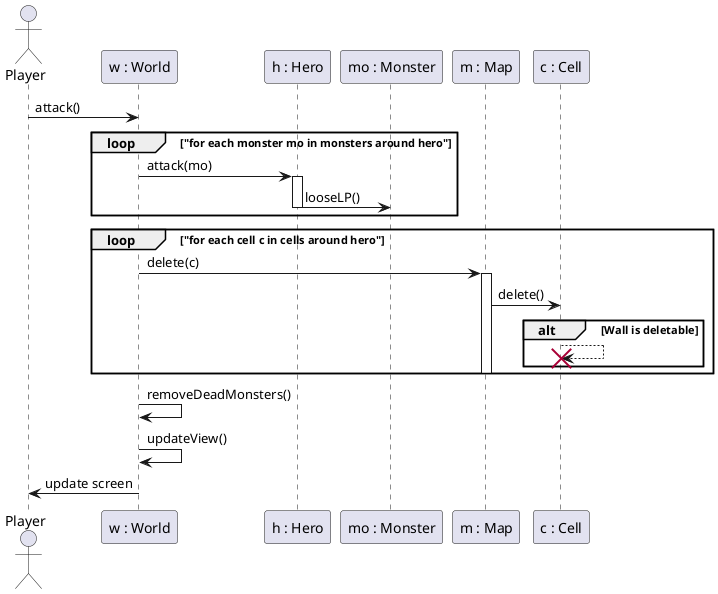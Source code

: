@startuml

actor Player


Player -> "w : World": attack()


loop "for each monster mo in monsters around hero"
  "w : World" -> "h : Hero": attack(mo)
  activate "h : Hero"
    "h : Hero" -> "mo : Monster" : looseLP()
  deactivate
end




loop "for each cell c in cells around hero"
  "w : World" -> "m : Map": delete(c)
  activate "m : Map"
    "m : Map" -> "c : Cell" : delete()
    alt Wall is deletable
        "c : Cell" --> "c : Cell" !!
    end
  deactivate
end


"w : World" -> "w : World" : removeDeadMonsters()
"w : World" -> "w : World" : updateView()
"w : World" -> Player : update screen


@enduml